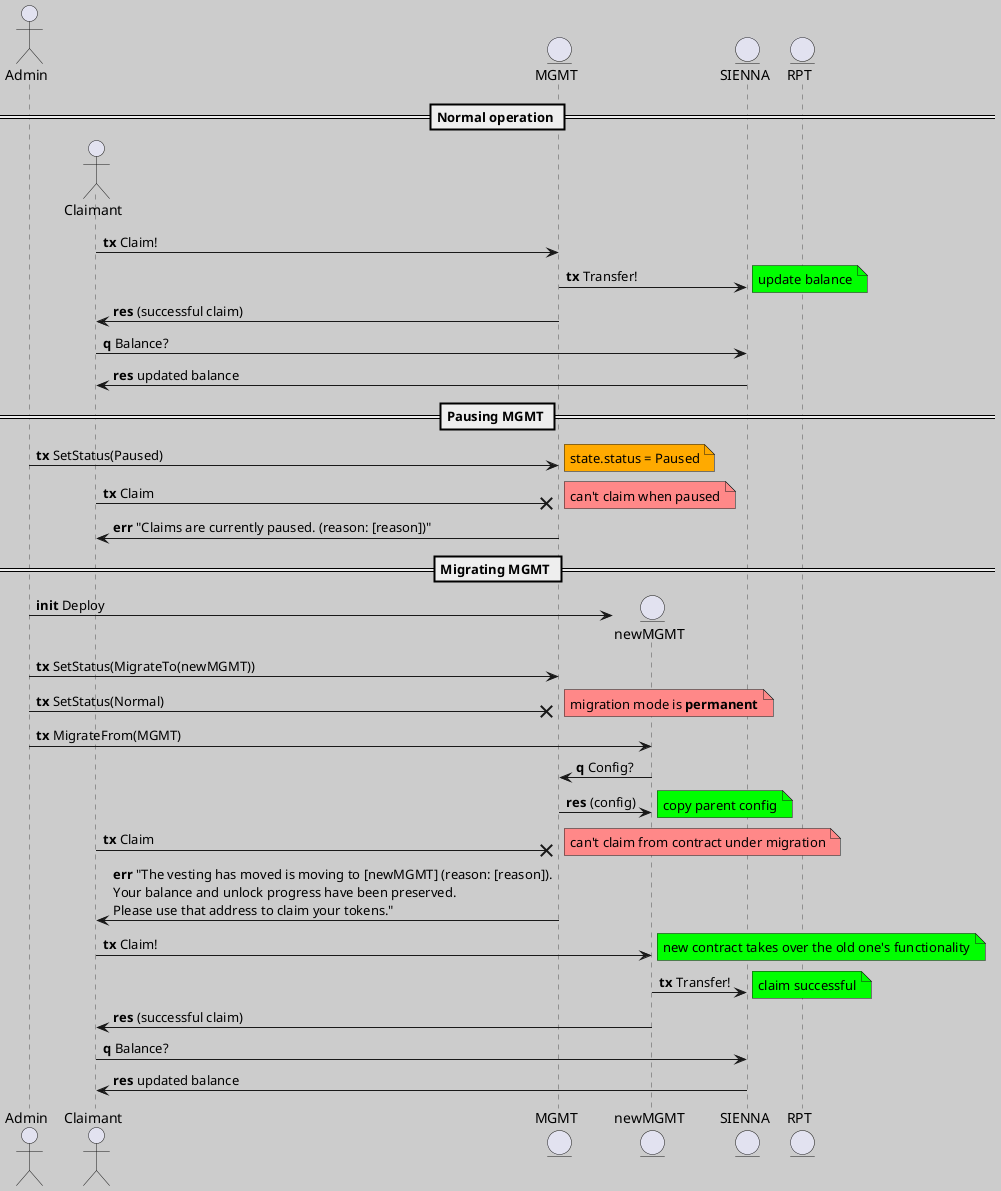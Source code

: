 @startuml
skinparam backgroundColor #ccc
skinparam sequence.LifeLineBorderColor #555
actor Admin order 0
entity SIENNA order 3
entity MGMT order 2
entity RPT order 4
== Normal operation ==
create actor Claimant order 1
Admin -[hidden]-> Claimant
Claimant -> MGMT : **tx** Claim!
MGMT -> SIENNA : **tx** Transfer!
note right #00ff00: update balance
MGMT -> Claimant : **res** (successful claim)
Claimant -> SIENNA : **q** Balance?
SIENNA -> Claimant : **res** updated balance
== Pausing MGMT ==
Admin -> MGMT : **tx** SetStatus(Paused)
note right #ffaa00: state.status = Paused
Claimant -x MGMT : **tx** Claim
note right #ff8888: can't claim when paused
MGMT -> Claimant : **err** "Claims are currently paused. (reason: [reason])"
== Migrating MGMT ==
create entity newMGMT order 2
Admin -> newMGMT : **init** Deploy
Admin -> MGMT : **tx** SetStatus(MigrateTo(newMGMT))
Admin -x MGMT : **tx** SetStatus(Normal)
note right #ff8888: migration mode is **permanent**
Admin -> newMGMT : **tx** MigrateFrom(MGMT)
newMGMT -> MGMT : **q** Config?
MGMT -> newMGMT : **res** (config)
note right #00ff00: copy parent config
Claimant -x MGMT : **tx** Claim
note right #ff8888: can't claim from contract under migration
MGMT -> Claimant : **err** "The vesting has moved is moving to [newMGMT] (reason: [reason]).\nYour balance and unlock progress have been preserved.\nPlease use that address to claim your tokens."
Claimant -> newMGMT : **tx** Claim!
note right #00ff00: new contract takes over the old one's functionality
newMGMT -> SIENNA : **tx** Transfer!
note right #00ff00: claim successful
newMGMT -> Claimant : **res** (successful claim)
Claimant -> SIENNA : **q** Balance?
SIENNA -> Claimant : **res** updated balance
@enduml
